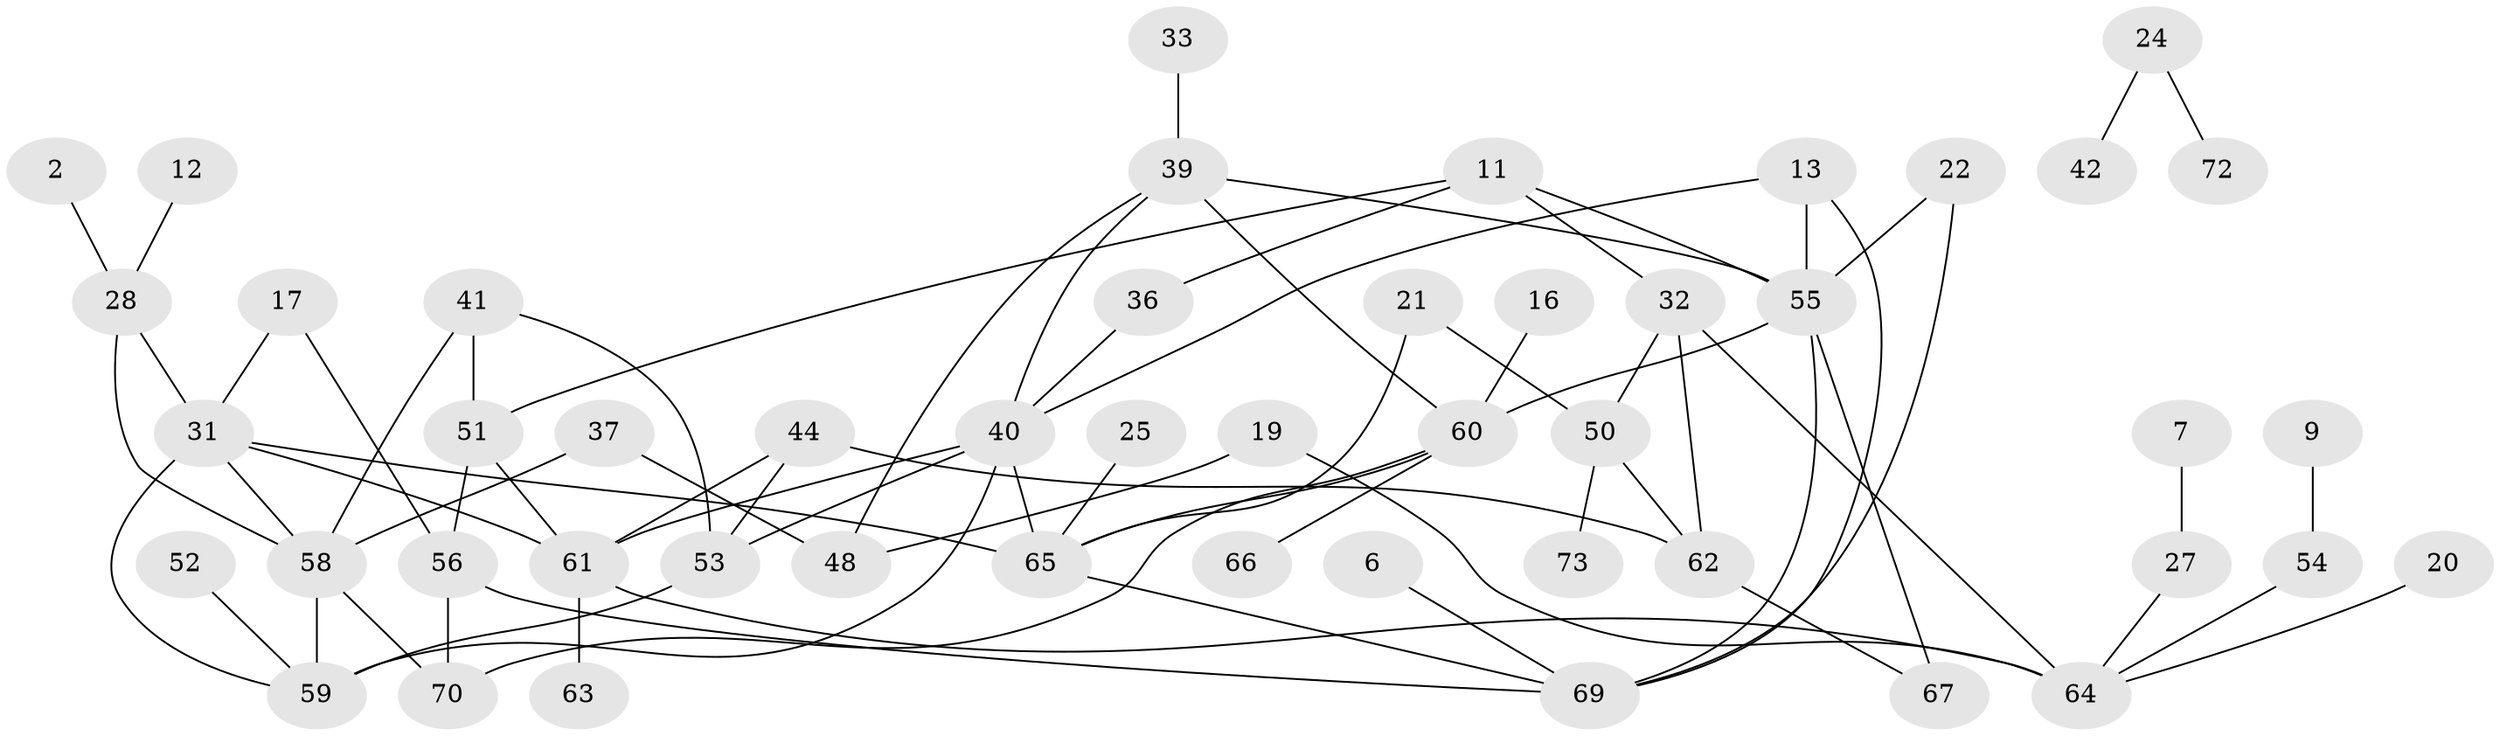 // original degree distribution, {4: 0.11643835616438356, 1: 0.2945205479452055, 0: 0.13013698630136986, 3: 0.1643835616438356, 2: 0.2328767123287671, 5: 0.0410958904109589, 7: 0.00684931506849315, 6: 0.0136986301369863}
// Generated by graph-tools (version 1.1) at 2025/49/03/09/25 03:49:04]
// undirected, 49 vertices, 74 edges
graph export_dot {
graph [start="1"]
  node [color=gray90,style=filled];
  2;
  6;
  7;
  9;
  11;
  12;
  13;
  16;
  17;
  19;
  20;
  21;
  22;
  24;
  25;
  27;
  28;
  31;
  32;
  33;
  36;
  37;
  39;
  40;
  41;
  42;
  44;
  48;
  50;
  51;
  52;
  53;
  54;
  55;
  56;
  58;
  59;
  60;
  61;
  62;
  63;
  64;
  65;
  66;
  67;
  69;
  70;
  72;
  73;
  2 -- 28 [weight=1.0];
  6 -- 69 [weight=1.0];
  7 -- 27 [weight=1.0];
  9 -- 54 [weight=1.0];
  11 -- 32 [weight=1.0];
  11 -- 36 [weight=1.0];
  11 -- 51 [weight=1.0];
  11 -- 55 [weight=1.0];
  12 -- 28 [weight=1.0];
  13 -- 40 [weight=1.0];
  13 -- 55 [weight=1.0];
  13 -- 69 [weight=1.0];
  16 -- 60 [weight=1.0];
  17 -- 31 [weight=1.0];
  17 -- 56 [weight=1.0];
  19 -- 48 [weight=1.0];
  19 -- 64 [weight=1.0];
  20 -- 64 [weight=1.0];
  21 -- 50 [weight=1.0];
  21 -- 65 [weight=1.0];
  22 -- 55 [weight=1.0];
  22 -- 69 [weight=1.0];
  24 -- 42 [weight=1.0];
  24 -- 72 [weight=1.0];
  25 -- 65 [weight=1.0];
  27 -- 64 [weight=1.0];
  28 -- 31 [weight=1.0];
  28 -- 58 [weight=1.0];
  31 -- 58 [weight=1.0];
  31 -- 59 [weight=1.0];
  31 -- 61 [weight=2.0];
  31 -- 65 [weight=1.0];
  32 -- 50 [weight=1.0];
  32 -- 62 [weight=1.0];
  32 -- 64 [weight=2.0];
  33 -- 39 [weight=1.0];
  36 -- 40 [weight=1.0];
  37 -- 48 [weight=1.0];
  37 -- 58 [weight=1.0];
  39 -- 40 [weight=1.0];
  39 -- 48 [weight=1.0];
  39 -- 55 [weight=1.0];
  39 -- 60 [weight=1.0];
  40 -- 53 [weight=1.0];
  40 -- 59 [weight=1.0];
  40 -- 61 [weight=1.0];
  40 -- 65 [weight=2.0];
  41 -- 51 [weight=1.0];
  41 -- 53 [weight=1.0];
  41 -- 58 [weight=1.0];
  44 -- 53 [weight=1.0];
  44 -- 61 [weight=1.0];
  44 -- 62 [weight=1.0];
  50 -- 62 [weight=1.0];
  50 -- 73 [weight=1.0];
  51 -- 56 [weight=1.0];
  51 -- 61 [weight=1.0];
  52 -- 59 [weight=1.0];
  53 -- 59 [weight=1.0];
  54 -- 64 [weight=1.0];
  55 -- 60 [weight=1.0];
  55 -- 67 [weight=1.0];
  55 -- 69 [weight=1.0];
  56 -- 69 [weight=1.0];
  56 -- 70 [weight=1.0];
  58 -- 59 [weight=1.0];
  58 -- 70 [weight=1.0];
  60 -- 65 [weight=1.0];
  60 -- 66 [weight=1.0];
  60 -- 70 [weight=1.0];
  61 -- 63 [weight=1.0];
  61 -- 64 [weight=1.0];
  62 -- 67 [weight=1.0];
  65 -- 69 [weight=1.0];
}
